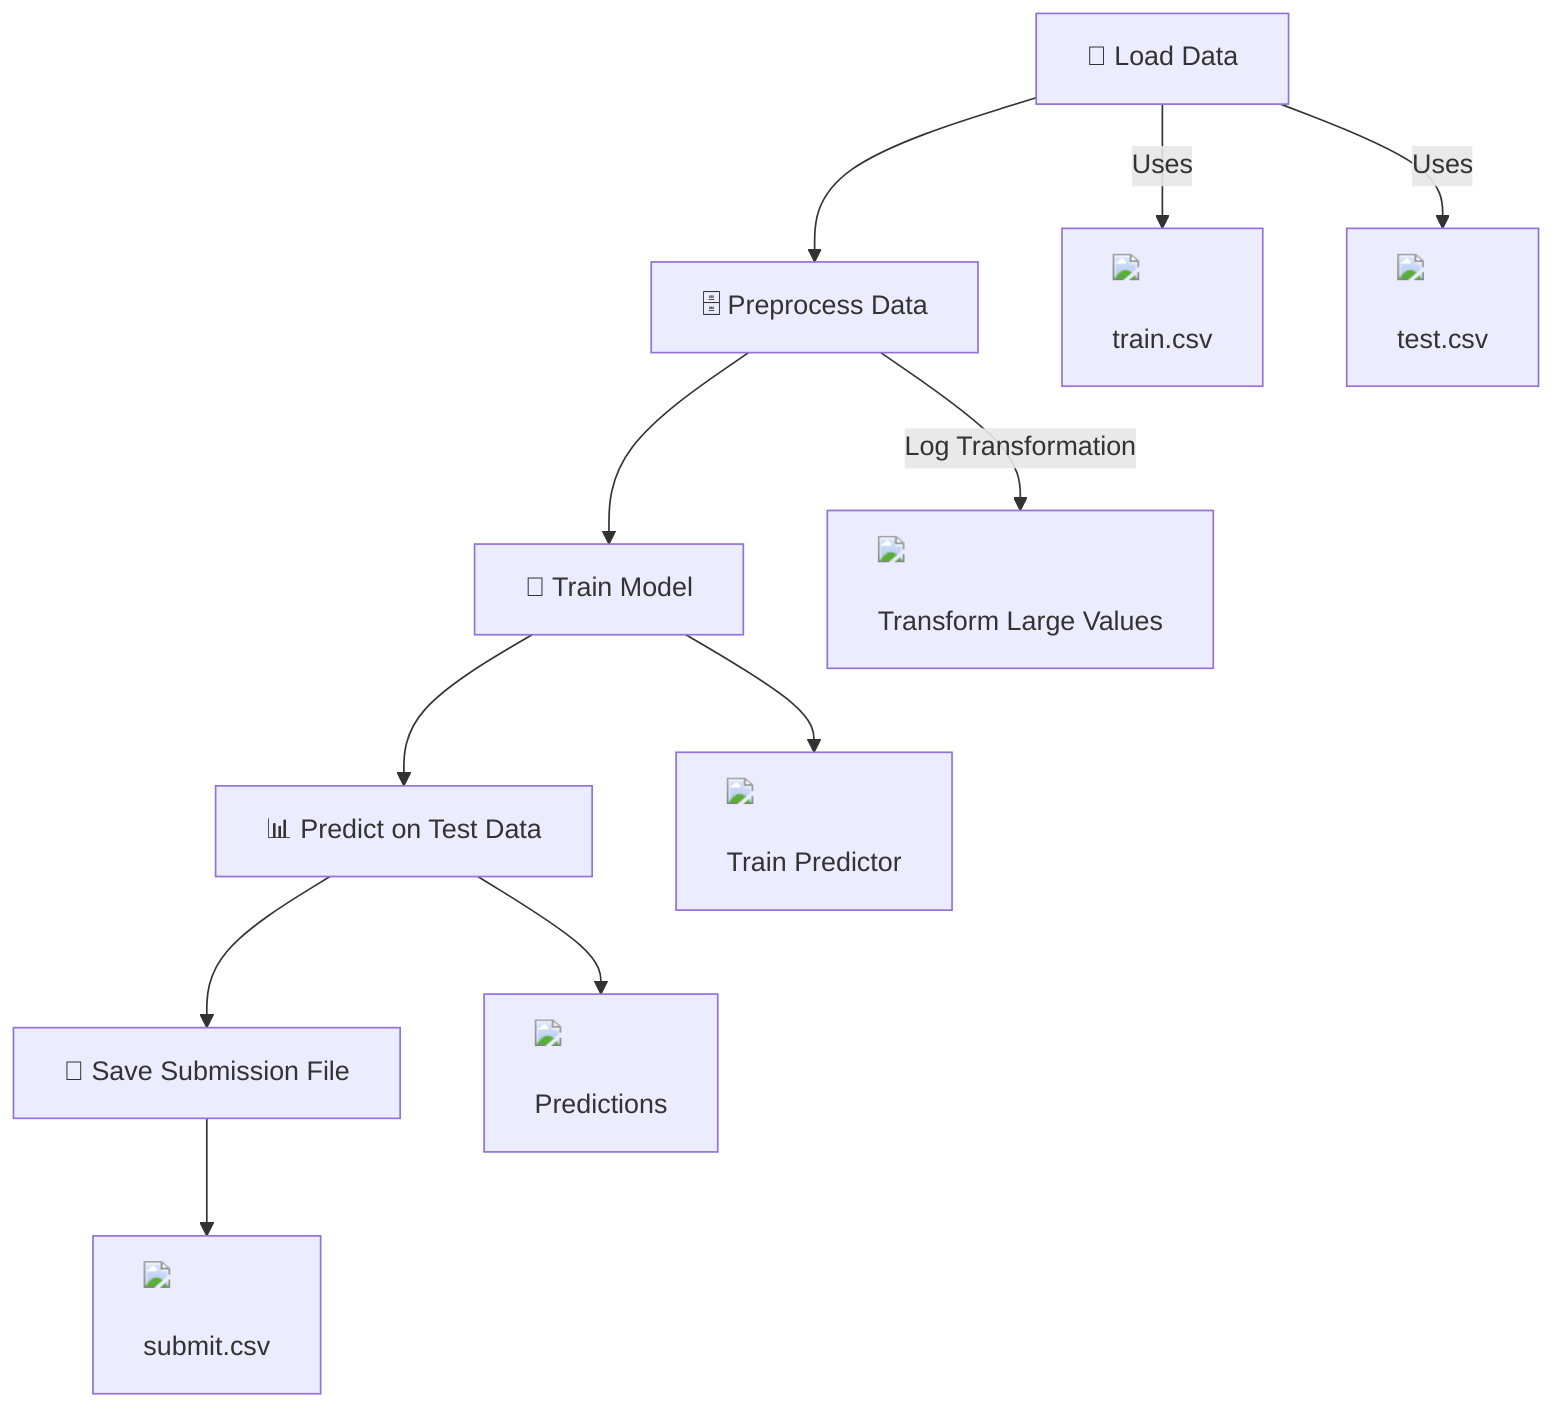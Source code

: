 flowchart TD
    A["📁 Load Data"] --> B["🗄️ Preprocess Data"]
    B --> C["🧮 Train Model"]
    C --> D["📊 Predict on Test Data"]
    D --> E["💾 Save Submission File"]

    A -->|Uses| F["<img src='icons/file.svg'/> <br/> train.csv"]
    A -->|Uses| G["<img src='icons/file.svg'/> <br/> test.csv"]
    B -->|Log Transformation| H["<img src='icons/column_split.svg'/> <br/> Transform Large Values"]
    C --> I["<img src='icons/brain.svg'/> <br/> Train Predictor"]
    D --> J["<img src='icons/table.svg'/> <br/> Predictions"]
    E --> K["<img src='icons/file.svg'/> <br/> submit.csv"]